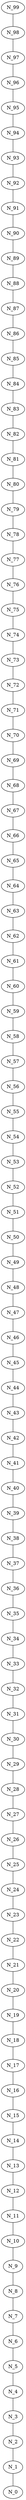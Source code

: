graph arbolDFS_DFSIterativo{
N_22 -- N_21;
N_16 -- N_15;
N_65 -- N_64;
N_81 -- N_80;
N_69 -- N_68;
N_61 -- N_60;
N_79 -- N_78;
N_36 -- N_35;
N_71 -- N_70;
N_98 -- N_97;
N_89 -- N_88;
N_26 -- N_25;
N_99 -- N_98;
N_10 -- N_9;
N_51 -- N_50;
N_41 -- N_40;
N_46 -- N_45;
N_56 -- N_55;
N_31 -- N_30;
N_94 -- N_93;
N_66 -- N_65;
N_13 -- N_12;
N_84 -- N_83;
N_21 -- N_20;
N_60 -- N_59;
N_15 -- N_14;
N_72 -- N_71;
N_23 -- N_22;
N_19 -- N_18;
N_78 -- N_77;
N_64 -- N_63;
N_27 -- N_26;
N_52 -- N_51;
N_35 -- N_34;
N_5 -- N_4;
N_39 -- N_38;
N_1 -- N_0;
N_80 -- N_79;
N_95 -- N_94;
N_47 -- N_46;
N_40 -- N_39;
N_87 -- N_86;
N_55 -- N_54;
N_32 -- N_31;
N_91 -- N_90;
N_83 -- N_82;
N_59 -- N_58;
N_12 -- N_11;
N_75 -- N_74;
N_73 -- N_72;
N_67 -- N_66;
N_14 -- N_13;
N_77 -- N_76;
N_24 -- N_23;
N_28 -- N_27;
N_20 -- N_19;
N_63 -- N_62;
N_34 -- N_33;
N_53 -- N_52;
N_18 -- N_17;
N_9 -- N_8;
N_8 -- N_7;
N_7 -- N_6;
N_6 -- N_5;
N_44 -- N_43;
N_4 -- N_3;
N_96 -- N_95;
N_38 -- N_37;
N_43 -- N_42;
N_2 -- N_1;
N_86 -- N_85;
N_92 -- N_91;
N_11 -- N_10;
N_48 -- N_47;
N_76 -- N_75;
N_58 -- N_57;
N_68 -- N_67;
N_74 -- N_73;
N_82 -- N_81;
N_62 -- N_61;
N_33 -- N_32;
N_88 -- N_87;
N_54 -- N_53;
N_25 -- N_24;
N_17 -- N_16;
N_97 -- N_96;
N_30 -- N_29;
N_3 -- N_2;
N_90 -- N_89;
N_45 -- N_44;
N_42 -- N_41;
N_29 -- N_28;
N_37 -- N_36;
N_85 -- N_84;
N_57 -- N_56;
N_70 -- N_69;
N_50 -- N_49;
N_49 -- N_48;
N_93 -- N_92;
}
